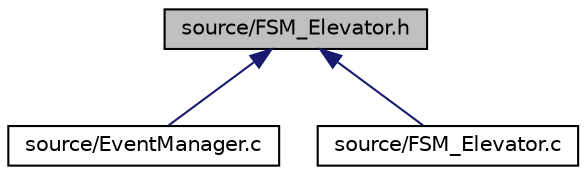 digraph "source/FSM_Elevator.h"
{
 // LATEX_PDF_SIZE
  edge [fontname="Helvetica",fontsize="10",labelfontname="Helvetica",labelfontsize="10"];
  node [fontname="Helvetica",fontsize="10",shape=record];
  Node1 [label="source/FSM_Elevator.h",height=0.2,width=0.4,color="black", fillcolor="grey75", style="filled", fontcolor="black",tooltip="The state-machine of the elevator."];
  Node1 -> Node2 [dir="back",color="midnightblue",fontsize="10",style="solid",fontname="Helvetica"];
  Node2 [label="source/EventManager.c",height=0.2,width=0.4,color="black", fillcolor="white", style="filled",URL="$EventManager_8c_source.html",tooltip=" "];
  Node1 -> Node3 [dir="back",color="midnightblue",fontsize="10",style="solid",fontname="Helvetica"];
  Node3 [label="source/FSM_Elevator.c",height=0.2,width=0.4,color="black", fillcolor="white", style="filled",URL="$FSM__Elevator_8c_source.html",tooltip=" "];
}
